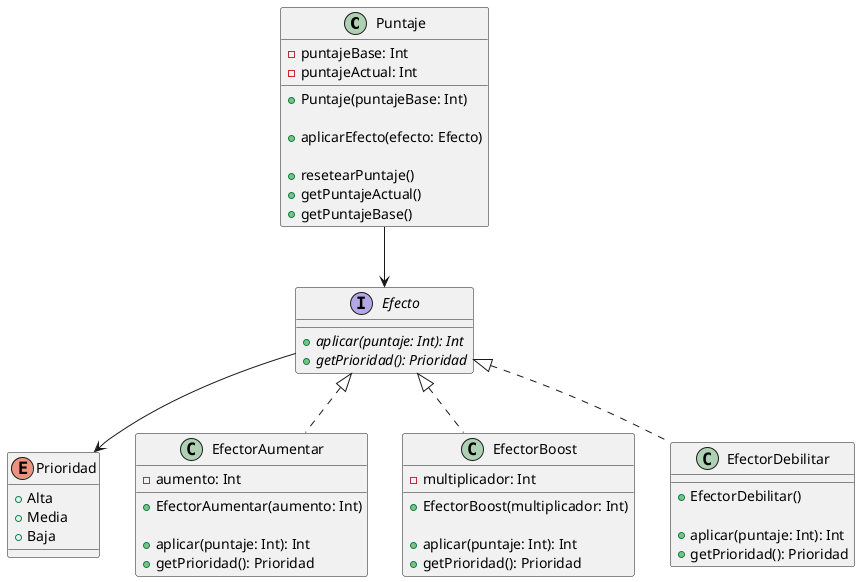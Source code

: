 @startuml

class Puntaje{
  - puntajeBase: Int
  - puntajeActual: Int

  + Puntaje(puntajeBase: Int)

  + aplicarEfecto(efecto: Efecto)

  + resetearPuntaje()
  + getPuntajeActual()
  + getPuntajeBase()
}

 Puntaje --> Efecto


interface Efecto{
  + {abstract} aplicar(puntaje: Int): Int
  + {abstract} getPrioridad(): Prioridad

}
 Efecto --> Prioridad
 Efecto <|.. EfectorAumentar
 Efecto <|.. EfectorBoost
 Efecto <|.. EfectorDebilitar

enum Prioridad{
  + Alta
  + Media
  + Baja

}

class EfectorAumentar{
  - aumento: Int

  + EfectorAumentar(aumento: Int)

  + aplicar(puntaje: Int): Int
  + getPrioridad(): Prioridad
}

class EfectorBoost{
  - multiplicador: Int

  + EfectorBoost(multiplicador: Int)

  + aplicar(puntaje: Int): Int
  + getPrioridad(): Prioridad
}

class EfectorDebilitar{

  + EfectorDebilitar()

  + aplicar(puntaje: Int): Int
  + getPrioridad(): Prioridad
}

@enduml